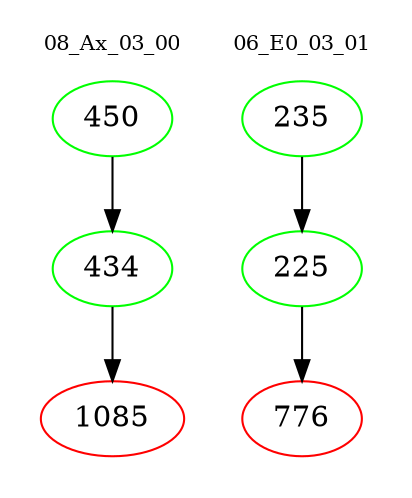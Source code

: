 digraph{
subgraph cluster_0 {
color = white
label = "08_Ax_03_00";
fontsize=10;
T0_450 [label="450", color="green"]
T0_450 -> T0_434 [color="black"]
T0_434 [label="434", color="green"]
T0_434 -> T0_1085 [color="black"]
T0_1085 [label="1085", color="red"]
}
subgraph cluster_1 {
color = white
label = "06_E0_03_01";
fontsize=10;
T1_235 [label="235", color="green"]
T1_235 -> T1_225 [color="black"]
T1_225 [label="225", color="green"]
T1_225 -> T1_776 [color="black"]
T1_776 [label="776", color="red"]
}
}
